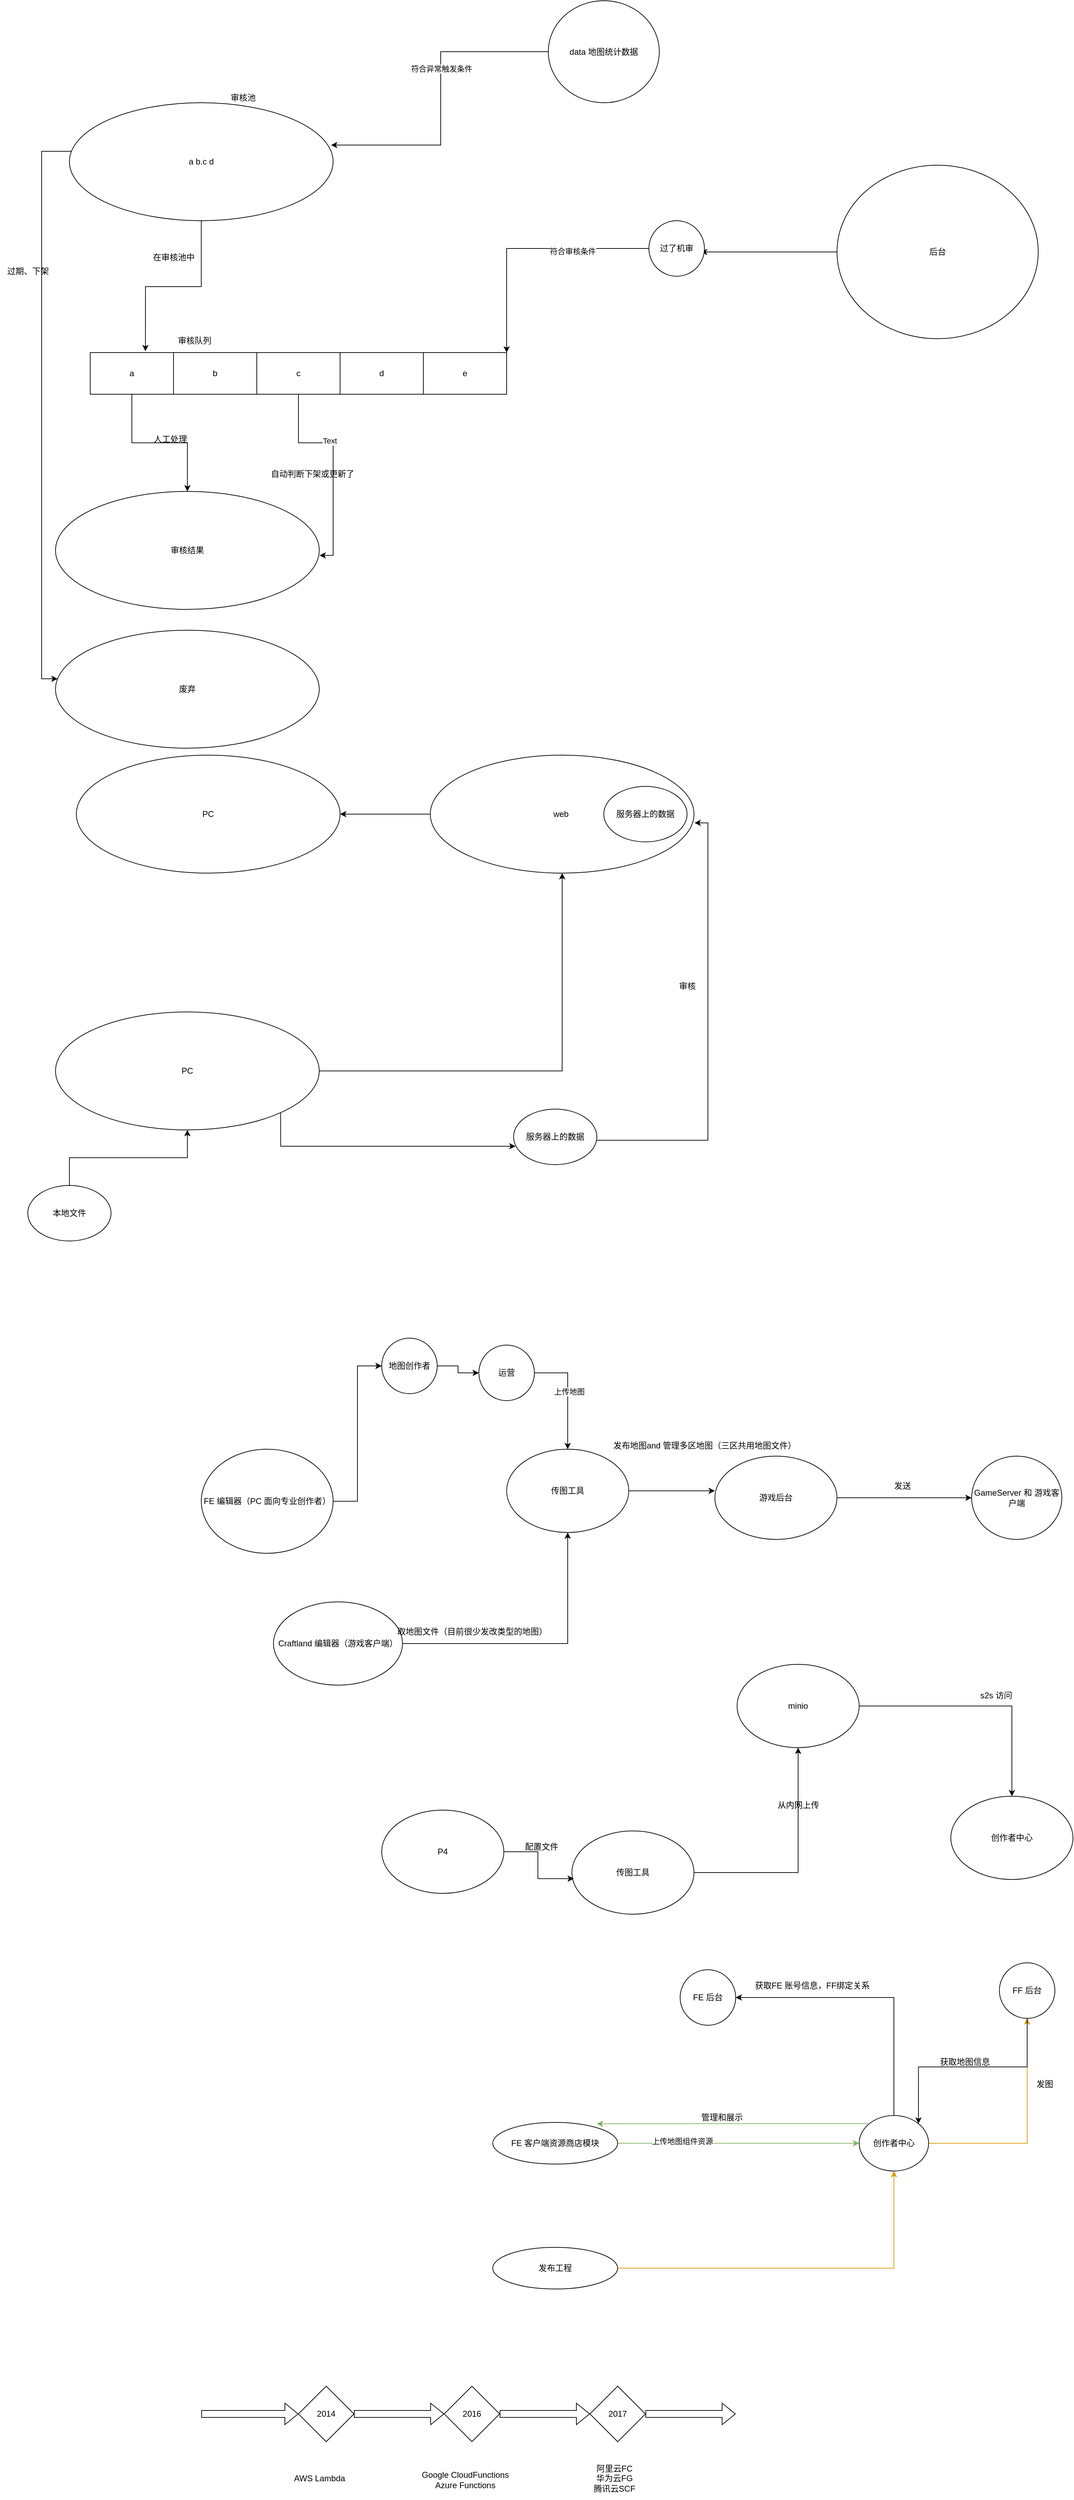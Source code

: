 <mxfile version="24.2.1" type="github">
  <diagram name="Page-1" id="76cawYGLzmRTCJIRn4Xe">
    <mxGraphModel dx="1652" dy="2100" grid="1" gridSize="10" guides="1" tooltips="1" connect="1" arrows="1" fold="1" page="1" pageScale="1" pageWidth="827" pageHeight="1169" math="0" shadow="0">
      <root>
        <mxCell id="0" />
        <mxCell id="1" parent="0" />
        <mxCell id="PZpXFT_uW1NQQeK_htyu-3" value="b" style="rounded=0;whiteSpace=wrap;html=1;" parent="1" vertex="1">
          <mxGeometry x="270" y="390" width="120" height="60" as="geometry" />
        </mxCell>
        <mxCell id="PZpXFT_uW1NQQeK_htyu-11" style="edgeStyle=orthogonalEdgeStyle;rounded=0;orthogonalLoop=1;jettySize=auto;html=1;" parent="1" source="PZpXFT_uW1NQQeK_htyu-4" target="PZpXFT_uW1NQQeK_htyu-10" edge="1">
          <mxGeometry relative="1" as="geometry" />
        </mxCell>
        <mxCell id="PZpXFT_uW1NQQeK_htyu-4" value="a" style="rounded=0;whiteSpace=wrap;html=1;" parent="1" vertex="1">
          <mxGeometry x="150" y="390" width="120" height="60" as="geometry" />
        </mxCell>
        <mxCell id="PZpXFT_uW1NQQeK_htyu-5" value="c" style="rounded=0;whiteSpace=wrap;html=1;" parent="1" vertex="1">
          <mxGeometry x="390" y="390" width="120" height="60" as="geometry" />
        </mxCell>
        <mxCell id="PZpXFT_uW1NQQeK_htyu-6" value="d" style="rounded=0;whiteSpace=wrap;html=1;" parent="1" vertex="1">
          <mxGeometry x="510" y="390" width="120" height="60" as="geometry" />
        </mxCell>
        <mxCell id="PZpXFT_uW1NQQeK_htyu-7" value="e" style="rounded=0;whiteSpace=wrap;html=1;" parent="1" vertex="1">
          <mxGeometry x="630" y="390" width="120" height="60" as="geometry" />
        </mxCell>
        <mxCell id="PZpXFT_uW1NQQeK_htyu-14" style="edgeStyle=orthogonalEdgeStyle;rounded=0;orthogonalLoop=1;jettySize=auto;html=1;" parent="1" source="PZpXFT_uW1NQQeK_htyu-8" target="PZpXFT_uW1NQQeK_htyu-21" edge="1">
          <mxGeometry relative="1" as="geometry">
            <Array as="points">
              <mxPoint x="80" y="100" />
              <mxPoint x="80" y="860" />
            </Array>
          </mxGeometry>
        </mxCell>
        <mxCell id="PZpXFT_uW1NQQeK_htyu-8" value="a b.c d" style="ellipse;whiteSpace=wrap;html=1;" parent="1" vertex="1">
          <mxGeometry x="120" y="30" width="380" height="170" as="geometry" />
        </mxCell>
        <mxCell id="PZpXFT_uW1NQQeK_htyu-9" style="edgeStyle=orthogonalEdgeStyle;rounded=0;orthogonalLoop=1;jettySize=auto;html=1;entryX=0.663;entryY=-0.033;entryDx=0;entryDy=0;entryPerimeter=0;" parent="1" source="PZpXFT_uW1NQQeK_htyu-8" target="PZpXFT_uW1NQQeK_htyu-4" edge="1">
          <mxGeometry relative="1" as="geometry" />
        </mxCell>
        <mxCell id="PZpXFT_uW1NQQeK_htyu-10" value="审核结果" style="ellipse;whiteSpace=wrap;html=1;" parent="1" vertex="1">
          <mxGeometry x="100" y="590" width="380" height="170" as="geometry" />
        </mxCell>
        <mxCell id="PZpXFT_uW1NQQeK_htyu-12" value="审核池" style="text;html=1;align=center;verticalAlign=middle;resizable=0;points=[];autosize=1;strokeColor=none;fillColor=none;" parent="1" vertex="1">
          <mxGeometry x="340" y="8" width="60" height="30" as="geometry" />
        </mxCell>
        <mxCell id="PZpXFT_uW1NQQeK_htyu-13" value="审核队列" style="text;html=1;align=center;verticalAlign=middle;resizable=0;points=[];autosize=1;strokeColor=none;fillColor=none;" parent="1" vertex="1">
          <mxGeometry x="265" y="358" width="70" height="30" as="geometry" />
        </mxCell>
        <mxCell id="PZpXFT_uW1NQQeK_htyu-15" value="过期、下架" style="text;html=1;align=center;verticalAlign=middle;resizable=0;points=[];autosize=1;strokeColor=none;fillColor=none;" parent="1" vertex="1">
          <mxGeometry x="20" y="258" width="80" height="30" as="geometry" />
        </mxCell>
        <mxCell id="PZpXFT_uW1NQQeK_htyu-16" value="在审核池中" style="text;html=1;align=center;verticalAlign=middle;resizable=0;points=[];autosize=1;strokeColor=none;fillColor=none;" parent="1" vertex="1">
          <mxGeometry x="230" y="238" width="80" height="30" as="geometry" />
        </mxCell>
        <mxCell id="PZpXFT_uW1NQQeK_htyu-17" style="edgeStyle=orthogonalEdgeStyle;rounded=0;orthogonalLoop=1;jettySize=auto;html=1;exitX=0.5;exitY=1;exitDx=0;exitDy=0;entryX=1.001;entryY=0.543;entryDx=0;entryDy=0;entryPerimeter=0;" parent="1" source="PZpXFT_uW1NQQeK_htyu-5" target="PZpXFT_uW1NQQeK_htyu-10" edge="1">
          <mxGeometry relative="1" as="geometry" />
        </mxCell>
        <mxCell id="PZpXFT_uW1NQQeK_htyu-18" value="Text" style="edgeLabel;html=1;align=center;verticalAlign=middle;resizable=0;points=[];" parent="PZpXFT_uW1NQQeK_htyu-17" vertex="1" connectable="0">
          <mxGeometry x="-0.241" y="3" relative="1" as="geometry">
            <mxPoint as="offset" />
          </mxGeometry>
        </mxCell>
        <mxCell id="PZpXFT_uW1NQQeK_htyu-19" value="人工处理" style="text;html=1;align=center;verticalAlign=middle;resizable=0;points=[];autosize=1;strokeColor=none;fillColor=none;" parent="1" vertex="1">
          <mxGeometry x="230" y="500" width="70" height="30" as="geometry" />
        </mxCell>
        <mxCell id="PZpXFT_uW1NQQeK_htyu-20" value="自动判断下架或更新了" style="text;html=1;align=center;verticalAlign=middle;resizable=0;points=[];autosize=1;strokeColor=none;fillColor=none;" parent="1" vertex="1">
          <mxGeometry x="400" y="550" width="140" height="30" as="geometry" />
        </mxCell>
        <mxCell id="PZpXFT_uW1NQQeK_htyu-21" value="废弃" style="ellipse;whiteSpace=wrap;html=1;" parent="1" vertex="1">
          <mxGeometry x="100" y="790" width="380" height="170" as="geometry" />
        </mxCell>
        <mxCell id="PZpXFT_uW1NQQeK_htyu-24" style="edgeStyle=orthogonalEdgeStyle;rounded=0;orthogonalLoop=1;jettySize=auto;html=1;" parent="1" source="PZpXFT_uW1NQQeK_htyu-22" target="PZpXFT_uW1NQQeK_htyu-23" edge="1">
          <mxGeometry relative="1" as="geometry" />
        </mxCell>
        <mxCell id="PZpXFT_uW1NQQeK_htyu-22" value="PC" style="ellipse;whiteSpace=wrap;html=1;" parent="1" vertex="1">
          <mxGeometry x="100" y="1340" width="380" height="170" as="geometry" />
        </mxCell>
        <mxCell id="PZpXFT_uW1NQQeK_htyu-26" style="edgeStyle=orthogonalEdgeStyle;rounded=0;orthogonalLoop=1;jettySize=auto;html=1;" parent="1" source="PZpXFT_uW1NQQeK_htyu-23" target="PZpXFT_uW1NQQeK_htyu-25" edge="1">
          <mxGeometry relative="1" as="geometry" />
        </mxCell>
        <mxCell id="PZpXFT_uW1NQQeK_htyu-23" value="web&amp;nbsp;" style="ellipse;whiteSpace=wrap;html=1;" parent="1" vertex="1">
          <mxGeometry x="640" y="970" width="380" height="170" as="geometry" />
        </mxCell>
        <mxCell id="PZpXFT_uW1NQQeK_htyu-25" value="PC" style="ellipse;whiteSpace=wrap;html=1;" parent="1" vertex="1">
          <mxGeometry x="130" y="970" width="380" height="170" as="geometry" />
        </mxCell>
        <mxCell id="PZpXFT_uW1NQQeK_htyu-28" style="edgeStyle=orthogonalEdgeStyle;rounded=0;orthogonalLoop=1;jettySize=auto;html=1;" parent="1" source="PZpXFT_uW1NQQeK_htyu-27" target="PZpXFT_uW1NQQeK_htyu-22" edge="1">
          <mxGeometry relative="1" as="geometry" />
        </mxCell>
        <mxCell id="PZpXFT_uW1NQQeK_htyu-27" value="本地文件" style="ellipse;whiteSpace=wrap;html=1;" parent="1" vertex="1">
          <mxGeometry x="60" y="1590" width="120" height="80" as="geometry" />
        </mxCell>
        <mxCell id="PZpXFT_uW1NQQeK_htyu-29" value="服务器上的数据" style="ellipse;whiteSpace=wrap;html=1;" parent="1" vertex="1">
          <mxGeometry x="890" y="1015" width="120" height="80" as="geometry" />
        </mxCell>
        <mxCell id="PZpXFT_uW1NQQeK_htyu-32" style="edgeStyle=orthogonalEdgeStyle;rounded=0;orthogonalLoop=1;jettySize=auto;html=1;entryX=1.002;entryY=0.574;entryDx=0;entryDy=0;entryPerimeter=0;" parent="1" target="PZpXFT_uW1NQQeK_htyu-23" edge="1">
          <mxGeometry relative="1" as="geometry">
            <mxPoint x="880" y="1524.9" as="sourcePoint" />
            <mxPoint x="1024.35" y="1160.004" as="targetPoint" />
            <Array as="points">
              <mxPoint x="1040" y="1525" />
              <mxPoint x="1040" y="1068" />
            </Array>
          </mxGeometry>
        </mxCell>
        <mxCell id="PZpXFT_uW1NQQeK_htyu-30" value="服务器上的数据" style="ellipse;whiteSpace=wrap;html=1;" parent="1" vertex="1">
          <mxGeometry x="760" y="1480" width="120" height="80" as="geometry" />
        </mxCell>
        <mxCell id="PZpXFT_uW1NQQeK_htyu-31" style="edgeStyle=orthogonalEdgeStyle;rounded=0;orthogonalLoop=1;jettySize=auto;html=1;exitX=1;exitY=1;exitDx=0;exitDy=0;entryX=0.023;entryY=0.669;entryDx=0;entryDy=0;entryPerimeter=0;" parent="1" source="PZpXFT_uW1NQQeK_htyu-22" target="PZpXFT_uW1NQQeK_htyu-30" edge="1">
          <mxGeometry relative="1" as="geometry">
            <Array as="points">
              <mxPoint x="424" y="1534" />
            </Array>
          </mxGeometry>
        </mxCell>
        <mxCell id="PZpXFT_uW1NQQeK_htyu-33" value="审核" style="text;html=1;align=center;verticalAlign=middle;resizable=0;points=[];autosize=1;strokeColor=none;fillColor=none;" parent="1" vertex="1">
          <mxGeometry x="985" y="1288" width="50" height="30" as="geometry" />
        </mxCell>
        <mxCell id="-3kqFUu_voOcF4lObSms-8" style="edgeStyle=orthogonalEdgeStyle;rounded=0;orthogonalLoop=1;jettySize=auto;html=1;entryX=0;entryY=0.5;entryDx=0;entryDy=0;" parent="1" source="-3kqFUu_voOcF4lObSms-1" target="-3kqFUu_voOcF4lObSms-9" edge="1">
          <mxGeometry relative="1" as="geometry">
            <mxPoint x="640" y="1990" as="targetPoint" />
          </mxGeometry>
        </mxCell>
        <mxCell id="-3kqFUu_voOcF4lObSms-1" value="FE 编辑器（PC 面向专业创作者）" style="ellipse;whiteSpace=wrap;html=1;" parent="1" vertex="1">
          <mxGeometry x="310" y="1970" width="190" height="150" as="geometry" />
        </mxCell>
        <mxCell id="-3kqFUu_voOcF4lObSms-18" style="edgeStyle=orthogonalEdgeStyle;rounded=0;orthogonalLoop=1;jettySize=auto;html=1;entryX=0.5;entryY=1;entryDx=0;entryDy=0;" parent="1" source="-3kqFUu_voOcF4lObSms-3" target="-3kqFUu_voOcF4lObSms-7" edge="1">
          <mxGeometry relative="1" as="geometry" />
        </mxCell>
        <mxCell id="-3kqFUu_voOcF4lObSms-3" value="Craftland 编辑器（游戏客户端）" style="ellipse;whiteSpace=wrap;html=1;" parent="1" vertex="1">
          <mxGeometry x="414" y="2190" width="186" height="120" as="geometry" />
        </mxCell>
        <mxCell id="-3kqFUu_voOcF4lObSms-14" style="edgeStyle=orthogonalEdgeStyle;rounded=0;orthogonalLoop=1;jettySize=auto;html=1;" parent="1" source="-3kqFUu_voOcF4lObSms-7" edge="1">
          <mxGeometry relative="1" as="geometry">
            <mxPoint x="1050" y="2030" as="targetPoint" />
          </mxGeometry>
        </mxCell>
        <mxCell id="-3kqFUu_voOcF4lObSms-7" value="传图工具" style="ellipse;whiteSpace=wrap;html=1;" parent="1" vertex="1">
          <mxGeometry x="750" y="1970" width="176" height="120" as="geometry" />
        </mxCell>
        <mxCell id="-3kqFUu_voOcF4lObSms-9" value="地图创作者" style="ellipse;whiteSpace=wrap;html=1;" parent="1" vertex="1">
          <mxGeometry x="570" y="1810" width="80" height="80" as="geometry" />
        </mxCell>
        <mxCell id="-3kqFUu_voOcF4lObSms-12" style="edgeStyle=orthogonalEdgeStyle;rounded=0;orthogonalLoop=1;jettySize=auto;html=1;exitX=1;exitY=0.5;exitDx=0;exitDy=0;" parent="1" source="-3kqFUu_voOcF4lObSms-11" target="-3kqFUu_voOcF4lObSms-7" edge="1">
          <mxGeometry relative="1" as="geometry" />
        </mxCell>
        <mxCell id="-3kqFUu_voOcF4lObSms-13" value="上传地图" style="edgeLabel;html=1;align=center;verticalAlign=middle;resizable=0;points=[];" parent="-3kqFUu_voOcF4lObSms-12" vertex="1" connectable="0">
          <mxGeometry x="-0.049" y="2" relative="1" as="geometry">
            <mxPoint as="offset" />
          </mxGeometry>
        </mxCell>
        <mxCell id="-3kqFUu_voOcF4lObSms-20" style="edgeStyle=orthogonalEdgeStyle;rounded=0;orthogonalLoop=1;jettySize=auto;html=1;" parent="1" source="-3kqFUu_voOcF4lObSms-15" edge="1">
          <mxGeometry relative="1" as="geometry">
            <mxPoint x="1420" y="2040" as="targetPoint" />
          </mxGeometry>
        </mxCell>
        <mxCell id="-3kqFUu_voOcF4lObSms-15" value="游戏后台" style="ellipse;whiteSpace=wrap;html=1;" parent="1" vertex="1">
          <mxGeometry x="1050" y="1980" width="176" height="120" as="geometry" />
        </mxCell>
        <mxCell id="-3kqFUu_voOcF4lObSms-16" value="发布地图and 管理多区地图（三区共用地图文件）" style="text;html=1;align=center;verticalAlign=middle;resizable=0;points=[];autosize=1;strokeColor=none;fillColor=none;" parent="1" vertex="1">
          <mxGeometry x="890" y="1950" width="290" height="30" as="geometry" />
        </mxCell>
        <mxCell id="-3kqFUu_voOcF4lObSms-17" value="" style="edgeStyle=orthogonalEdgeStyle;rounded=0;orthogonalLoop=1;jettySize=auto;html=1;" parent="1" source="-3kqFUu_voOcF4lObSms-9" target="-3kqFUu_voOcF4lObSms-11" edge="1">
          <mxGeometry relative="1" as="geometry">
            <mxPoint x="760" y="1980" as="targetPoint" />
            <mxPoint x="650" y="1850" as="sourcePoint" />
          </mxGeometry>
        </mxCell>
        <mxCell id="-3kqFUu_voOcF4lObSms-11" value="运营" style="ellipse;whiteSpace=wrap;html=1;" parent="1" vertex="1">
          <mxGeometry x="710" y="1820" width="80" height="80" as="geometry" />
        </mxCell>
        <mxCell id="-3kqFUu_voOcF4lObSms-19" value="取地图文件（目前很少发改类型的地图）" style="text;html=1;align=center;verticalAlign=middle;resizable=0;points=[];autosize=1;strokeColor=none;fillColor=none;" parent="1" vertex="1">
          <mxGeometry x="580" y="2218" width="240" height="30" as="geometry" />
        </mxCell>
        <mxCell id="-3kqFUu_voOcF4lObSms-21" value="GameServer 和 游戏客户端" style="ellipse;whiteSpace=wrap;html=1;" parent="1" vertex="1">
          <mxGeometry x="1420" y="1980" width="130" height="120" as="geometry" />
        </mxCell>
        <mxCell id="-3kqFUu_voOcF4lObSms-22" value="发送" style="text;html=1;align=center;verticalAlign=middle;resizable=0;points=[];autosize=1;strokeColor=none;fillColor=none;" parent="1" vertex="1">
          <mxGeometry x="1295" y="2008" width="50" height="30" as="geometry" />
        </mxCell>
        <mxCell id="-3kqFUu_voOcF4lObSms-27" style="edgeStyle=orthogonalEdgeStyle;rounded=0;orthogonalLoop=1;jettySize=auto;html=1;entryX=0.5;entryY=1;entryDx=0;entryDy=0;" parent="1" source="-3kqFUu_voOcF4lObSms-23" target="-3kqFUu_voOcF4lObSms-25" edge="1">
          <mxGeometry relative="1" as="geometry" />
        </mxCell>
        <mxCell id="-3kqFUu_voOcF4lObSms-23" value="传图工具" style="ellipse;whiteSpace=wrap;html=1;" parent="1" vertex="1">
          <mxGeometry x="844" y="2520" width="176" height="120" as="geometry" />
        </mxCell>
        <mxCell id="-3kqFUu_voOcF4lObSms-24" value="P4" style="ellipse;whiteSpace=wrap;html=1;" parent="1" vertex="1">
          <mxGeometry x="570" y="2490" width="176" height="120" as="geometry" />
        </mxCell>
        <mxCell id="-3kqFUu_voOcF4lObSms-30" style="edgeStyle=orthogonalEdgeStyle;rounded=0;orthogonalLoop=1;jettySize=auto;html=1;entryX=0.5;entryY=0;entryDx=0;entryDy=0;" parent="1" source="-3kqFUu_voOcF4lObSms-25" target="-3kqFUu_voOcF4lObSms-29" edge="1">
          <mxGeometry relative="1" as="geometry" />
        </mxCell>
        <mxCell id="-3kqFUu_voOcF4lObSms-25" value="minio" style="ellipse;whiteSpace=wrap;html=1;" parent="1" vertex="1">
          <mxGeometry x="1082" y="2280" width="176" height="120" as="geometry" />
        </mxCell>
        <mxCell id="-3kqFUu_voOcF4lObSms-26" style="edgeStyle=orthogonalEdgeStyle;rounded=0;orthogonalLoop=1;jettySize=auto;html=1;entryX=0.016;entryY=0.573;entryDx=0;entryDy=0;entryPerimeter=0;" parent="1" source="-3kqFUu_voOcF4lObSms-24" target="-3kqFUu_voOcF4lObSms-23" edge="1">
          <mxGeometry relative="1" as="geometry" />
        </mxCell>
        <mxCell id="-3kqFUu_voOcF4lObSms-29" value="创作者中心" style="ellipse;whiteSpace=wrap;html=1;" parent="1" vertex="1">
          <mxGeometry x="1390" y="2470" width="176" height="120" as="geometry" />
        </mxCell>
        <mxCell id="-3kqFUu_voOcF4lObSms-31" value="配置文件" style="text;html=1;align=center;verticalAlign=middle;resizable=0;points=[];autosize=1;strokeColor=none;fillColor=none;" parent="1" vertex="1">
          <mxGeometry x="765" y="2528" width="70" height="30" as="geometry" />
        </mxCell>
        <mxCell id="-3kqFUu_voOcF4lObSms-32" value="从内网上传" style="text;html=1;align=center;verticalAlign=middle;resizable=0;points=[];autosize=1;strokeColor=none;fillColor=none;" parent="1" vertex="1">
          <mxGeometry x="1130" y="2468" width="80" height="30" as="geometry" />
        </mxCell>
        <mxCell id="-3kqFUu_voOcF4lObSms-33" value="s2s 访问" style="text;html=1;align=center;verticalAlign=middle;resizable=0;points=[];autosize=1;strokeColor=none;fillColor=none;" parent="1" vertex="1">
          <mxGeometry x="1420" y="2310" width="70" height="30" as="geometry" />
        </mxCell>
        <mxCell id="-3kqFUu_voOcF4lObSms-44" style="edgeStyle=orthogonalEdgeStyle;rounded=0;orthogonalLoop=1;jettySize=auto;html=1;entryX=0;entryY=0.5;entryDx=0;entryDy=0;fillColor=#d5e8d4;strokeColor=#82b366;" parent="1" source="-3kqFUu_voOcF4lObSms-34" target="-3kqFUu_voOcF4lObSms-35" edge="1">
          <mxGeometry relative="1" as="geometry" />
        </mxCell>
        <mxCell id="-3kqFUu_voOcF4lObSms-45" value="上传地图组件资源" style="edgeLabel;html=1;align=center;verticalAlign=middle;resizable=0;points=[];" parent="-3kqFUu_voOcF4lObSms-44" vertex="1" connectable="0">
          <mxGeometry x="-0.466" y="3" relative="1" as="geometry">
            <mxPoint as="offset" />
          </mxGeometry>
        </mxCell>
        <mxCell id="-3kqFUu_voOcF4lObSms-34" value="FE 客户端资源商店模块" style="ellipse;whiteSpace=wrap;html=1;" parent="1" vertex="1">
          <mxGeometry x="730" y="2940" width="180" height="60" as="geometry" />
        </mxCell>
        <mxCell id="-3kqFUu_voOcF4lObSms-40" style="edgeStyle=orthogonalEdgeStyle;rounded=0;orthogonalLoop=1;jettySize=auto;html=1;exitX=0.5;exitY=0;exitDx=0;exitDy=0;entryX=1;entryY=0.5;entryDx=0;entryDy=0;" parent="1" source="-3kqFUu_voOcF4lObSms-35" target="-3kqFUu_voOcF4lObSms-36" edge="1">
          <mxGeometry relative="1" as="geometry" />
        </mxCell>
        <mxCell id="-3kqFUu_voOcF4lObSms-42" style="edgeStyle=orthogonalEdgeStyle;rounded=0;orthogonalLoop=1;jettySize=auto;html=1;entryX=0.5;entryY=1;entryDx=0;entryDy=0;fillColor=#ffe6cc;strokeColor=#d79b00;" parent="1" source="-3kqFUu_voOcF4lObSms-35" target="-3kqFUu_voOcF4lObSms-37" edge="1">
          <mxGeometry relative="1" as="geometry" />
        </mxCell>
        <mxCell id="-3kqFUu_voOcF4lObSms-35" value="创作者中心" style="ellipse;whiteSpace=wrap;html=1;" parent="1" vertex="1">
          <mxGeometry x="1258" y="2930" width="100" height="80" as="geometry" />
        </mxCell>
        <mxCell id="-3kqFUu_voOcF4lObSms-36" value="FE 后台" style="ellipse;whiteSpace=wrap;html=1;" parent="1" vertex="1">
          <mxGeometry x="1000" y="2720" width="80" height="80" as="geometry" />
        </mxCell>
        <mxCell id="-3kqFUu_voOcF4lObSms-53" style="edgeStyle=orthogonalEdgeStyle;rounded=0;orthogonalLoop=1;jettySize=auto;html=1;exitX=0.5;exitY=1;exitDx=0;exitDy=0;entryX=1;entryY=0;entryDx=0;entryDy=0;" parent="1" source="-3kqFUu_voOcF4lObSms-37" target="-3kqFUu_voOcF4lObSms-35" edge="1">
          <mxGeometry relative="1" as="geometry" />
        </mxCell>
        <mxCell id="-3kqFUu_voOcF4lObSms-37" value="FF 后台" style="ellipse;whiteSpace=wrap;html=1;" parent="1" vertex="1">
          <mxGeometry x="1460" y="2710" width="80" height="80" as="geometry" />
        </mxCell>
        <mxCell id="-3kqFUu_voOcF4lObSms-41" value="获取FE 账号信息，FF绑定关系" style="text;html=1;align=center;verticalAlign=middle;resizable=0;points=[];autosize=1;strokeColor=none;fillColor=none;" parent="1" vertex="1">
          <mxGeometry x="1095" y="2728" width="190" height="30" as="geometry" />
        </mxCell>
        <mxCell id="-3kqFUu_voOcF4lObSms-43" value="发图" style="text;html=1;align=center;verticalAlign=middle;resizable=0;points=[];autosize=1;strokeColor=none;fillColor=none;" parent="1" vertex="1">
          <mxGeometry x="1500" y="2870" width="50" height="30" as="geometry" />
        </mxCell>
        <mxCell id="-3kqFUu_voOcF4lObSms-48" style="edgeStyle=orthogonalEdgeStyle;rounded=0;orthogonalLoop=1;jettySize=auto;html=1;entryX=0.5;entryY=1;entryDx=0;entryDy=0;fillColor=#ffe6cc;strokeColor=#d79b00;" parent="1" source="-3kqFUu_voOcF4lObSms-47" target="-3kqFUu_voOcF4lObSms-35" edge="1">
          <mxGeometry relative="1" as="geometry">
            <mxPoint x="1310" y="3020" as="targetPoint" />
          </mxGeometry>
        </mxCell>
        <mxCell id="-3kqFUu_voOcF4lObSms-47" value="发布工程" style="ellipse;whiteSpace=wrap;html=1;" parent="1" vertex="1">
          <mxGeometry x="730" y="3120" width="180" height="60" as="geometry" />
        </mxCell>
        <mxCell id="-3kqFUu_voOcF4lObSms-49" style="edgeStyle=orthogonalEdgeStyle;rounded=0;orthogonalLoop=1;jettySize=auto;html=1;exitX=0;exitY=0;exitDx=0;exitDy=0;entryX=0.833;entryY=0.033;entryDx=0;entryDy=0;entryPerimeter=0;fillColor=#d5e8d4;strokeColor=#82b366;" parent="1" source="-3kqFUu_voOcF4lObSms-35" target="-3kqFUu_voOcF4lObSms-34" edge="1">
          <mxGeometry relative="1" as="geometry" />
        </mxCell>
        <mxCell id="-3kqFUu_voOcF4lObSms-50" value="管理和展示" style="text;html=1;align=center;verticalAlign=middle;resizable=0;points=[];autosize=1;strokeColor=none;fillColor=none;" parent="1" vertex="1">
          <mxGeometry x="1020" y="2918" width="80" height="30" as="geometry" />
        </mxCell>
        <mxCell id="-3kqFUu_voOcF4lObSms-54" value="获取地图信息" style="text;html=1;align=center;verticalAlign=middle;resizable=0;points=[];autosize=1;strokeColor=none;fillColor=none;" parent="1" vertex="1">
          <mxGeometry x="1360" y="2838" width="100" height="30" as="geometry" />
        </mxCell>
        <mxCell id="5Ai0PkN73MA5tztCNOGC-2" style="edgeStyle=orthogonalEdgeStyle;rounded=0;orthogonalLoop=1;jettySize=auto;html=1;" edge="1" parent="1" source="5Ai0PkN73MA5tztCNOGC-1">
          <mxGeometry relative="1" as="geometry">
            <mxPoint x="1030" y="245" as="targetPoint" />
          </mxGeometry>
        </mxCell>
        <mxCell id="5Ai0PkN73MA5tztCNOGC-1" value="后台" style="ellipse;whiteSpace=wrap;html=1;" vertex="1" parent="1">
          <mxGeometry x="1226" y="120" width="290" height="250" as="geometry" />
        </mxCell>
        <mxCell id="5Ai0PkN73MA5tztCNOGC-4" style="edgeStyle=orthogonalEdgeStyle;rounded=0;orthogonalLoop=1;jettySize=auto;html=1;entryX=1;entryY=0;entryDx=0;entryDy=0;" edge="1" parent="1" source="5Ai0PkN73MA5tztCNOGC-3" target="PZpXFT_uW1NQQeK_htyu-7">
          <mxGeometry relative="1" as="geometry" />
        </mxCell>
        <mxCell id="5Ai0PkN73MA5tztCNOGC-5" value="符合审核条件" style="edgeLabel;html=1;align=center;verticalAlign=middle;resizable=0;points=[];" vertex="1" connectable="0" parent="5Ai0PkN73MA5tztCNOGC-4">
          <mxGeometry x="-0.38" y="4" relative="1" as="geometry">
            <mxPoint as="offset" />
          </mxGeometry>
        </mxCell>
        <mxCell id="5Ai0PkN73MA5tztCNOGC-3" value="过了机审" style="ellipse;whiteSpace=wrap;html=1;" vertex="1" parent="1">
          <mxGeometry x="955" y="200" width="80" height="80" as="geometry" />
        </mxCell>
        <mxCell id="5Ai0PkN73MA5tztCNOGC-6" value="data 地图统计数据" style="ellipse;whiteSpace=wrap;html=1;" vertex="1" parent="1">
          <mxGeometry x="810" y="-117" width="160" height="147" as="geometry" />
        </mxCell>
        <mxCell id="5Ai0PkN73MA5tztCNOGC-7" style="edgeStyle=orthogonalEdgeStyle;rounded=0;orthogonalLoop=1;jettySize=auto;html=1;entryX=0.992;entryY=0.359;entryDx=0;entryDy=0;entryPerimeter=0;" edge="1" parent="1" source="5Ai0PkN73MA5tztCNOGC-6" target="PZpXFT_uW1NQQeK_htyu-8">
          <mxGeometry relative="1" as="geometry" />
        </mxCell>
        <mxCell id="5Ai0PkN73MA5tztCNOGC-8" value="符合异常触发条件" style="edgeLabel;html=1;align=center;verticalAlign=middle;resizable=0;points=[];" vertex="1" connectable="0" parent="5Ai0PkN73MA5tztCNOGC-7">
          <mxGeometry x="-0.198" y="1" relative="1" as="geometry">
            <mxPoint as="offset" />
          </mxGeometry>
        </mxCell>
        <mxCell id="5Ai0PkN73MA5tztCNOGC-10" value="" style="shape=flexArrow;endArrow=classic;html=1;rounded=0;" edge="1" parent="1" source="5Ai0PkN73MA5tztCNOGC-14">
          <mxGeometry width="50" height="50" relative="1" as="geometry">
            <mxPoint x="310" y="3360" as="sourcePoint" />
            <mxPoint x="1080" y="3360" as="targetPoint" />
          </mxGeometry>
        </mxCell>
        <mxCell id="5Ai0PkN73MA5tztCNOGC-11" value="" style="shape=flexArrow;endArrow=classic;html=1;rounded=0;" edge="1" parent="1" target="5Ai0PkN73MA5tztCNOGC-9">
          <mxGeometry width="50" height="50" relative="1" as="geometry">
            <mxPoint x="310" y="3360" as="sourcePoint" />
            <mxPoint x="1080" y="3360" as="targetPoint" />
          </mxGeometry>
        </mxCell>
        <mxCell id="5Ai0PkN73MA5tztCNOGC-9" value="2014" style="rhombus;whiteSpace=wrap;html=1;" vertex="1" parent="1">
          <mxGeometry x="450" y="3320" width="80" height="80" as="geometry" />
        </mxCell>
        <mxCell id="5Ai0PkN73MA5tztCNOGC-13" value="" style="shape=flexArrow;endArrow=classic;html=1;rounded=0;" edge="1" parent="1" source="5Ai0PkN73MA5tztCNOGC-9" target="5Ai0PkN73MA5tztCNOGC-12">
          <mxGeometry width="50" height="50" relative="1" as="geometry">
            <mxPoint x="530" y="3360" as="sourcePoint" />
            <mxPoint x="1080" y="3360" as="targetPoint" />
          </mxGeometry>
        </mxCell>
        <mxCell id="5Ai0PkN73MA5tztCNOGC-12" value="2016" style="rhombus;whiteSpace=wrap;html=1;" vertex="1" parent="1">
          <mxGeometry x="660" y="3320" width="80" height="80" as="geometry" />
        </mxCell>
        <mxCell id="5Ai0PkN73MA5tztCNOGC-15" value="" style="shape=flexArrow;endArrow=classic;html=1;rounded=0;" edge="1" parent="1" source="5Ai0PkN73MA5tztCNOGC-12" target="5Ai0PkN73MA5tztCNOGC-14">
          <mxGeometry width="50" height="50" relative="1" as="geometry">
            <mxPoint x="740" y="3360" as="sourcePoint" />
            <mxPoint x="1080" y="3360" as="targetPoint" />
          </mxGeometry>
        </mxCell>
        <mxCell id="5Ai0PkN73MA5tztCNOGC-14" value="2017" style="rhombus;whiteSpace=wrap;html=1;" vertex="1" parent="1">
          <mxGeometry x="870" y="3320" width="80" height="80" as="geometry" />
        </mxCell>
        <mxCell id="5Ai0PkN73MA5tztCNOGC-16" value="AWS Lambda" style="text;html=1;align=center;verticalAlign=middle;resizable=0;points=[];autosize=1;strokeColor=none;fillColor=none;" vertex="1" parent="1">
          <mxGeometry x="430" y="3438" width="100" height="30" as="geometry" />
        </mxCell>
        <mxCell id="5Ai0PkN73MA5tztCNOGC-17" value="Google CloudFunctions&lt;div&gt;Azure Functions&lt;/div&gt;" style="text;html=1;align=center;verticalAlign=middle;resizable=0;points=[];autosize=1;strokeColor=none;fillColor=none;" vertex="1" parent="1">
          <mxGeometry x="615" y="3435" width="150" height="40" as="geometry" />
        </mxCell>
        <mxCell id="5Ai0PkN73MA5tztCNOGC-18" value="阿里云FC&lt;div&gt;华为云FG&lt;/div&gt;&lt;div&gt;腾讯云SCF&lt;/div&gt;" style="text;html=1;align=center;verticalAlign=middle;resizable=0;points=[];autosize=1;strokeColor=none;fillColor=none;" vertex="1" parent="1">
          <mxGeometry x="865" y="3423" width="80" height="60" as="geometry" />
        </mxCell>
      </root>
    </mxGraphModel>
  </diagram>
</mxfile>
